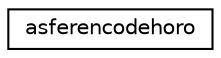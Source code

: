 digraph "Graphical Class Hierarchy"
{
 // LATEX_PDF_SIZE
  edge [fontname="Helvetica",fontsize="10",labelfontname="Helvetica",labelfontsize="10"];
  node [fontname="Helvetica",fontsize="10",shape=record];
  rankdir="LR";
  Node0 [label="asferencodehoro",height=0.2,width=0.4,color="black", fillcolor="white", style="filled",URL="$classasferencodehoro.html",tooltip=" "];
}
